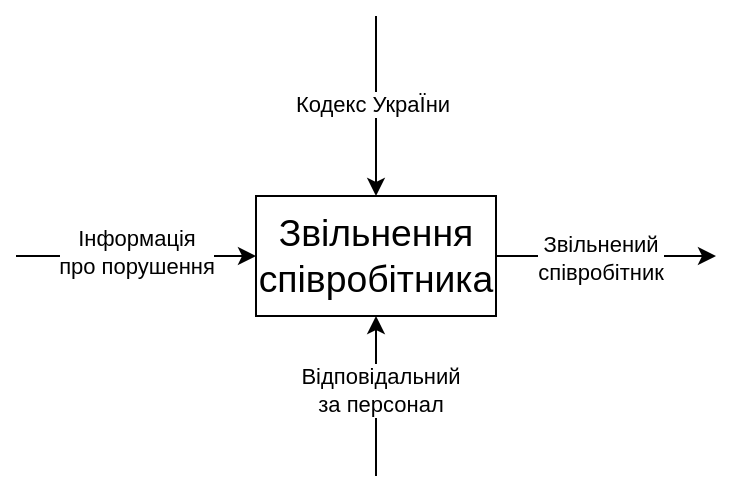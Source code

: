 <mxfile version="25.0.3">
  <diagram name="Seite-1" id="suJzFGqc4fXeb_E-Xz__">
    <mxGraphModel dx="537" dy="845" grid="1" gridSize="10" guides="1" tooltips="1" connect="1" arrows="1" fold="1" page="1" pageScale="1" pageWidth="1169" pageHeight="827" math="0" shadow="0">
      <root>
        <mxCell id="0" />
        <mxCell id="1" parent="0" />
        <mxCell id="-a7qwdZ9P-PZwPtFbG1W-8" style="edgeStyle=orthogonalEdgeStyle;rounded=0;orthogonalLoop=1;jettySize=auto;html=1;" edge="1" parent="1" source="-a7qwdZ9P-PZwPtFbG1W-1">
          <mxGeometry relative="1" as="geometry">
            <mxPoint x="580" y="250" as="targetPoint" />
          </mxGeometry>
        </mxCell>
        <mxCell id="-a7qwdZ9P-PZwPtFbG1W-9" value="Звільнений&lt;div&gt;співробітник&lt;/div&gt;" style="edgeLabel;html=1;align=center;verticalAlign=middle;resizable=0;points=[];" vertex="1" connectable="0" parent="-a7qwdZ9P-PZwPtFbG1W-8">
          <mxGeometry x="-0.062" y="-1" relative="1" as="geometry">
            <mxPoint as="offset" />
          </mxGeometry>
        </mxCell>
        <mxCell id="-a7qwdZ9P-PZwPtFbG1W-1" value="&lt;span style=&quot;font-size:14.0pt;line-height:&lt;br/&gt;107%;font-family:&amp;quot;Calibri&amp;quot;,sans-serif;mso-ascii-theme-font:minor-latin;&lt;br/&gt;mso-fareast-font-family:Calibri;mso-fareast-theme-font:minor-latin;mso-hansi-theme-font:&lt;br/&gt;minor-latin;mso-bidi-font-family:&amp;quot;Times New Roman&amp;quot;;mso-bidi-theme-font:minor-bidi;&lt;br/&gt;mso-ansi-language:UK;mso-fareast-language:EN-US;mso-bidi-language:AR-SA&quot; lang=&quot;UK&quot;&gt;Звільнення&lt;br/&gt;співробітника&lt;/span&gt;" style="rounded=0;whiteSpace=wrap;html=1;" vertex="1" parent="1">
          <mxGeometry x="350" y="220" width="120" height="60" as="geometry" />
        </mxCell>
        <mxCell id="-a7qwdZ9P-PZwPtFbG1W-2" value="" style="endArrow=classic;html=1;rounded=0;entryX=0.5;entryY=0;entryDx=0;entryDy=0;" edge="1" parent="1" target="-a7qwdZ9P-PZwPtFbG1W-1">
          <mxGeometry width="50" height="50" relative="1" as="geometry">
            <mxPoint x="410" y="130" as="sourcePoint" />
            <mxPoint x="430" y="310" as="targetPoint" />
          </mxGeometry>
        </mxCell>
        <mxCell id="-a7qwdZ9P-PZwPtFbG1W-3" value="Кодекс УкраЇни" style="edgeLabel;html=1;align=center;verticalAlign=middle;resizable=0;points=[];" vertex="1" connectable="0" parent="-a7qwdZ9P-PZwPtFbG1W-2">
          <mxGeometry x="-0.022" y="-2" relative="1" as="geometry">
            <mxPoint as="offset" />
          </mxGeometry>
        </mxCell>
        <mxCell id="-a7qwdZ9P-PZwPtFbG1W-4" value="" style="endArrow=classic;html=1;rounded=0;entryX=0;entryY=0.5;entryDx=0;entryDy=0;" edge="1" parent="1" target="-a7qwdZ9P-PZwPtFbG1W-1">
          <mxGeometry width="50" height="50" relative="1" as="geometry">
            <mxPoint x="230" y="250" as="sourcePoint" />
            <mxPoint x="240" y="210" as="targetPoint" />
          </mxGeometry>
        </mxCell>
        <mxCell id="-a7qwdZ9P-PZwPtFbG1W-5" value="Інформація&lt;div&gt;про порушення&lt;/div&gt;" style="edgeLabel;html=1;align=center;verticalAlign=middle;resizable=0;points=[];" vertex="1" connectable="0" parent="-a7qwdZ9P-PZwPtFbG1W-4">
          <mxGeometry x="-0.003" y="2" relative="1" as="geometry">
            <mxPoint as="offset" />
          </mxGeometry>
        </mxCell>
        <mxCell id="-a7qwdZ9P-PZwPtFbG1W-6" value="" style="endArrow=classic;html=1;rounded=0;" edge="1" parent="1">
          <mxGeometry width="50" height="50" relative="1" as="geometry">
            <mxPoint x="410" y="360" as="sourcePoint" />
            <mxPoint x="410" y="280" as="targetPoint" />
          </mxGeometry>
        </mxCell>
        <mxCell id="-a7qwdZ9P-PZwPtFbG1W-7" value="Відповідальний&lt;div&gt;за персонал&lt;/div&gt;" style="edgeLabel;html=1;align=center;verticalAlign=middle;resizable=0;points=[];" vertex="1" connectable="0" parent="-a7qwdZ9P-PZwPtFbG1W-6">
          <mxGeometry x="0.087" y="-2" relative="1" as="geometry">
            <mxPoint as="offset" />
          </mxGeometry>
        </mxCell>
      </root>
    </mxGraphModel>
  </diagram>
</mxfile>
